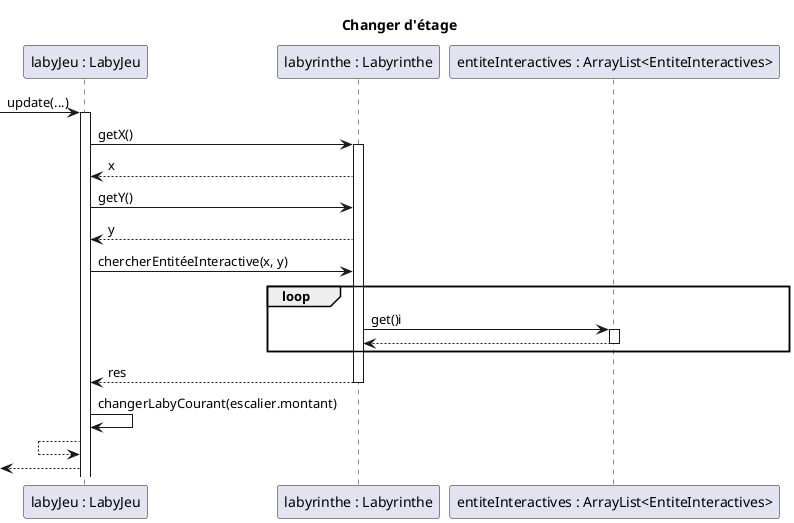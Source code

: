 @startuml
title Changer d'étage


participant "labyJeu : LabyJeu" as labyj
participant "labyrinthe : Labyrinthe" as labyrinthe
participant  "entiteInteractives : ArrayList<EntiteInteractives>" as ei



-> labyj : update(...)
activate labyj




labyj -> labyrinthe : getX()
activate labyrinthe
labyj <-- labyrinthe : x
labyj -> labyrinthe : getY()
labyj <-- labyrinthe : y

labyj -> labyrinthe : chercherEntitéeInteractive(x, y)
loop

labyrinthe -> ei : get()i
activate ei
labyrinthe <-- ei :
deactivate ei
end loop
labyj <-- labyrinthe : res
deactivate labyrinthe




labyj -> labyj : changerLabyCourant(escalier.montant)
labyj <-- labyj
<-- labyj





@enduml